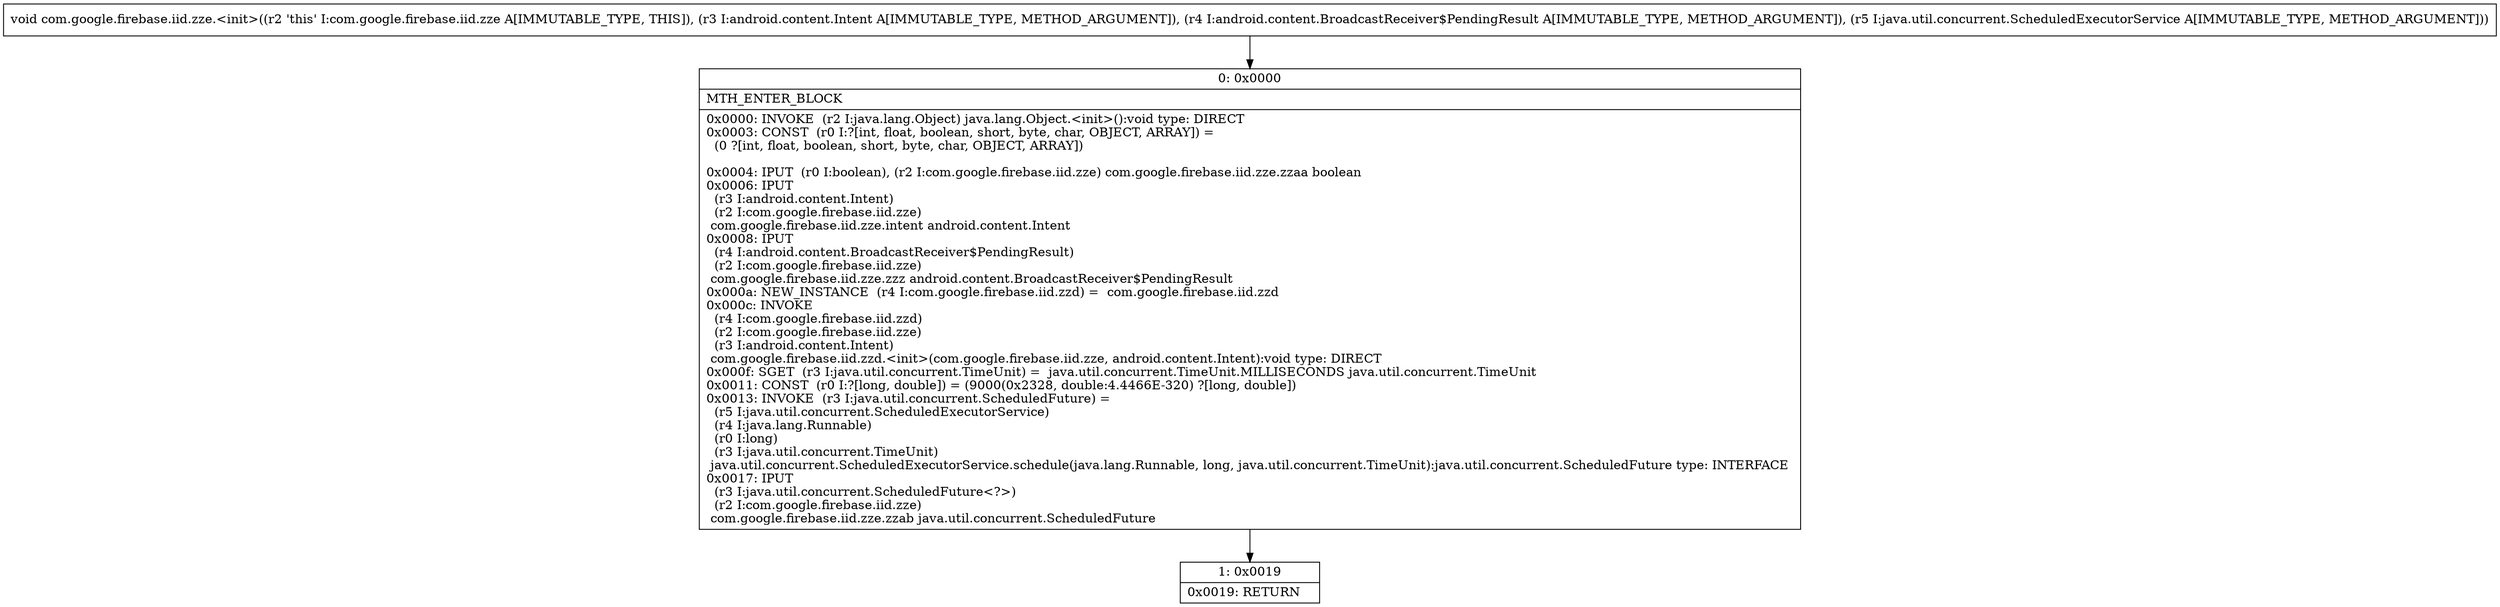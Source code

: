 digraph "CFG forcom.google.firebase.iid.zze.\<init\>(Landroid\/content\/Intent;Landroid\/content\/BroadcastReceiver$PendingResult;Ljava\/util\/concurrent\/ScheduledExecutorService;)V" {
Node_0 [shape=record,label="{0\:\ 0x0000|MTH_ENTER_BLOCK\l|0x0000: INVOKE  (r2 I:java.lang.Object) java.lang.Object.\<init\>():void type: DIRECT \l0x0003: CONST  (r0 I:?[int, float, boolean, short, byte, char, OBJECT, ARRAY]) = \l  (0 ?[int, float, boolean, short, byte, char, OBJECT, ARRAY])\l \l0x0004: IPUT  (r0 I:boolean), (r2 I:com.google.firebase.iid.zze) com.google.firebase.iid.zze.zzaa boolean \l0x0006: IPUT  \l  (r3 I:android.content.Intent)\l  (r2 I:com.google.firebase.iid.zze)\l com.google.firebase.iid.zze.intent android.content.Intent \l0x0008: IPUT  \l  (r4 I:android.content.BroadcastReceiver$PendingResult)\l  (r2 I:com.google.firebase.iid.zze)\l com.google.firebase.iid.zze.zzz android.content.BroadcastReceiver$PendingResult \l0x000a: NEW_INSTANCE  (r4 I:com.google.firebase.iid.zzd) =  com.google.firebase.iid.zzd \l0x000c: INVOKE  \l  (r4 I:com.google.firebase.iid.zzd)\l  (r2 I:com.google.firebase.iid.zze)\l  (r3 I:android.content.Intent)\l com.google.firebase.iid.zzd.\<init\>(com.google.firebase.iid.zze, android.content.Intent):void type: DIRECT \l0x000f: SGET  (r3 I:java.util.concurrent.TimeUnit) =  java.util.concurrent.TimeUnit.MILLISECONDS java.util.concurrent.TimeUnit \l0x0011: CONST  (r0 I:?[long, double]) = (9000(0x2328, double:4.4466E\-320) ?[long, double]) \l0x0013: INVOKE  (r3 I:java.util.concurrent.ScheduledFuture) = \l  (r5 I:java.util.concurrent.ScheduledExecutorService)\l  (r4 I:java.lang.Runnable)\l  (r0 I:long)\l  (r3 I:java.util.concurrent.TimeUnit)\l java.util.concurrent.ScheduledExecutorService.schedule(java.lang.Runnable, long, java.util.concurrent.TimeUnit):java.util.concurrent.ScheduledFuture type: INTERFACE \l0x0017: IPUT  \l  (r3 I:java.util.concurrent.ScheduledFuture\<?\>)\l  (r2 I:com.google.firebase.iid.zze)\l com.google.firebase.iid.zze.zzab java.util.concurrent.ScheduledFuture \l}"];
Node_1 [shape=record,label="{1\:\ 0x0019|0x0019: RETURN   \l}"];
MethodNode[shape=record,label="{void com.google.firebase.iid.zze.\<init\>((r2 'this' I:com.google.firebase.iid.zze A[IMMUTABLE_TYPE, THIS]), (r3 I:android.content.Intent A[IMMUTABLE_TYPE, METHOD_ARGUMENT]), (r4 I:android.content.BroadcastReceiver$PendingResult A[IMMUTABLE_TYPE, METHOD_ARGUMENT]), (r5 I:java.util.concurrent.ScheduledExecutorService A[IMMUTABLE_TYPE, METHOD_ARGUMENT])) }"];
MethodNode -> Node_0;
Node_0 -> Node_1;
}

